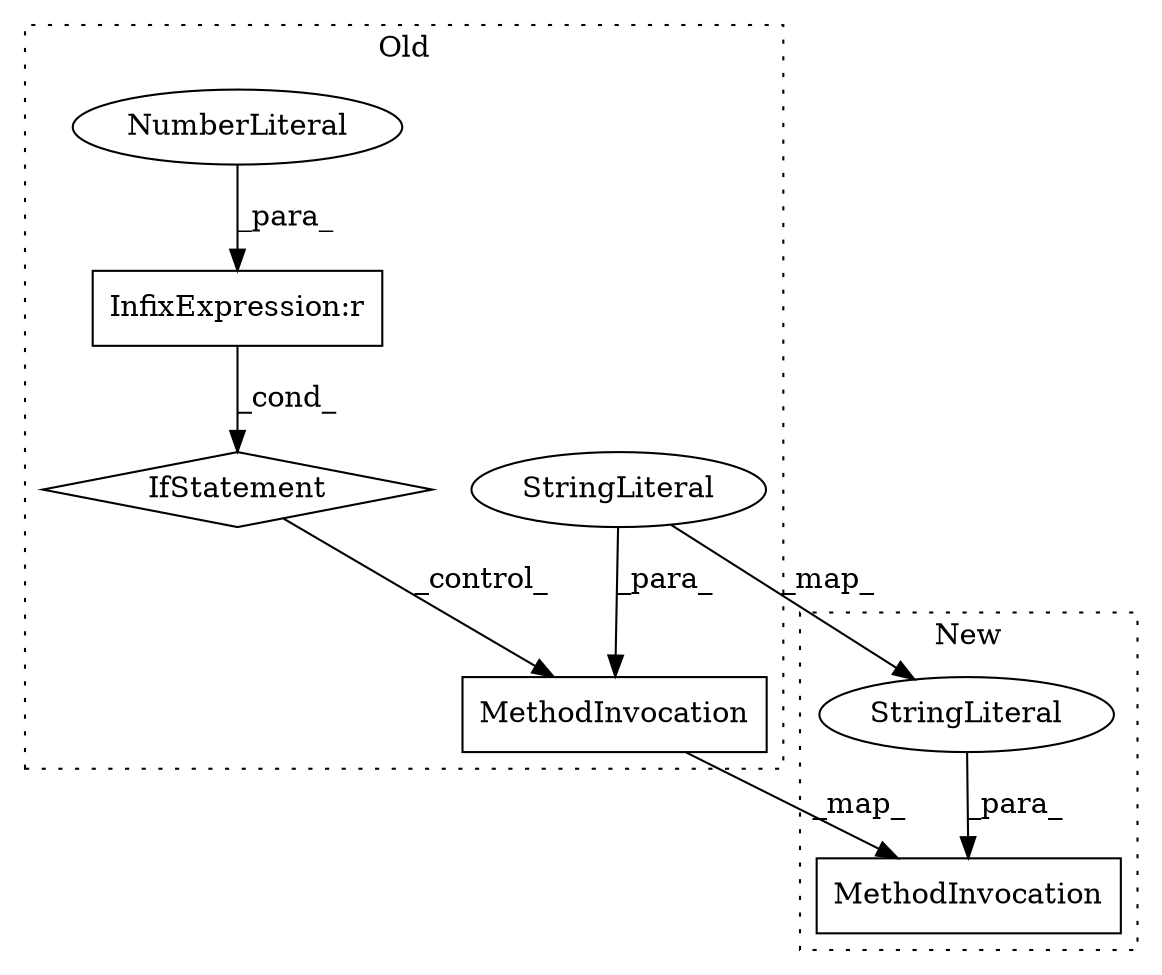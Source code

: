 digraph G {
subgraph cluster0 {
1 [label="IfStatement" a="25" s="8723,8750" l="4,1" shape="diamond"];
3 [label="MethodInvocation" a="32" s="8849,8867" l="5,1" shape="box"];
4 [label="NumberLiteral" a="34" s="8749" l="1" shape="ellipse"];
6 [label="StringLiteral" a="45" s="8854" l="13" shape="ellipse"];
7 [label="InfixExpression:r" a="27" s="8745" l="4" shape="box"];
label = "Old";
style="dotted";
}
subgraph cluster1 {
2 [label="MethodInvocation" a="32" s="15757,15792" l="5,1" shape="box"];
5 [label="StringLiteral" a="45" s="15762" l="30" shape="ellipse"];
label = "New";
style="dotted";
}
1 -> 3 [label="_control_"];
3 -> 2 [label="_map_"];
4 -> 7 [label="_para_"];
5 -> 2 [label="_para_"];
6 -> 5 [label="_map_"];
6 -> 3 [label="_para_"];
7 -> 1 [label="_cond_"];
}